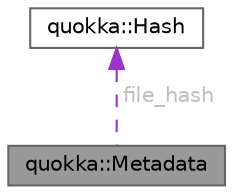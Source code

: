 digraph "quokka::Metadata"
{
 // LATEX_PDF_SIZE
  bgcolor="transparent";
  edge [fontname=Helvetica,fontsize=10,labelfontname=Helvetica,labelfontsize=10];
  node [fontname=Helvetica,fontsize=10,shape=box,height=0.2,width=0.4];
  Node1 [id="Node000001",label="quokka::Metadata",height=0.2,width=0.4,color="gray40", fillcolor="grey60", style="filled", fontcolor="black",tooltip=" "];
  Node2 -> Node1 [id="edge1_Node000001_Node000002",dir="back",color="darkorchid3",style="dashed",tooltip=" ",label=" file_hash",fontcolor="grey" ];
  Node2 [id="Node000002",label="quokka::Hash",height=0.2,width=0.4,color="gray40", fillcolor="white", style="filled",URL="$structquokka_1_1Hash.html",tooltip=" "];
}
